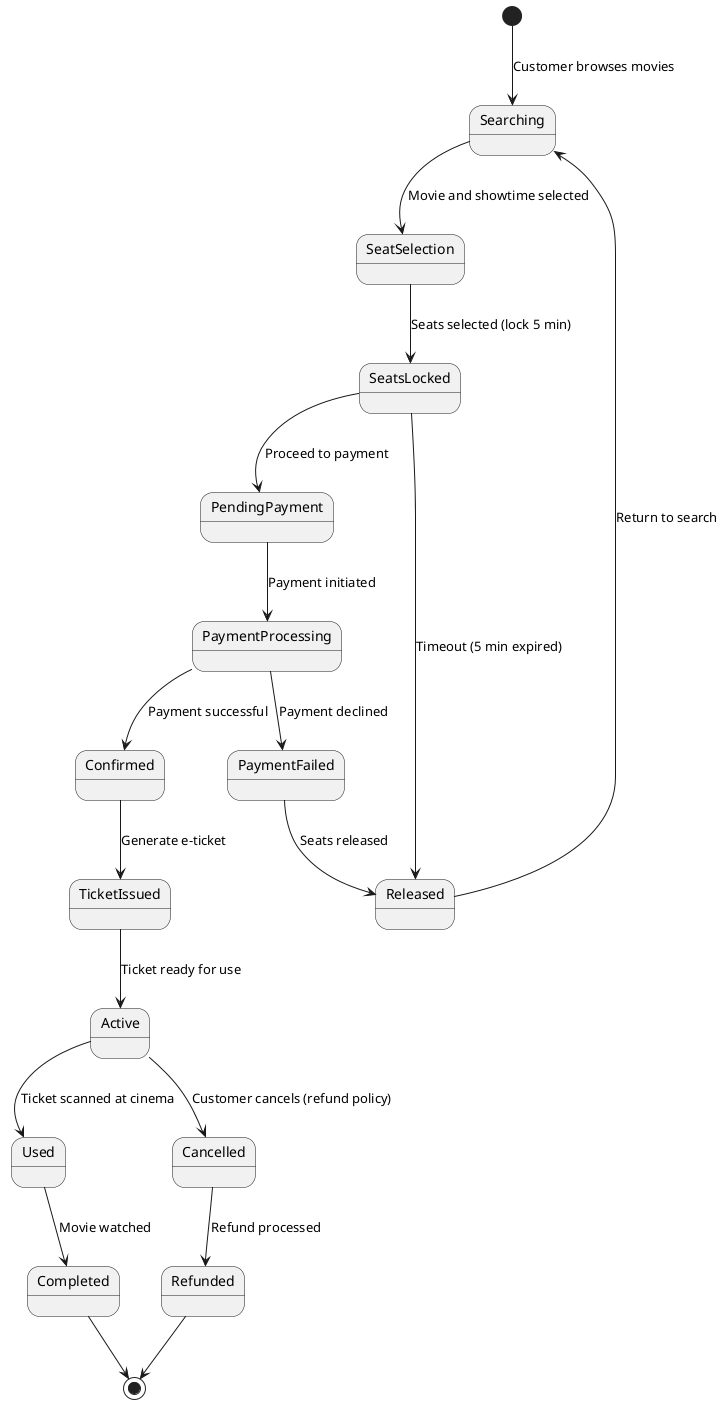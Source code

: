 @startuml Ticket Booking - State Diagram

[*] --> Searching : Customer browses movies

Searching --> SeatSelection : Movie and showtime selected
SeatSelection --> SeatsLocked : Seats selected (lock 5 min)

SeatsLocked --> PendingPayment : Proceed to payment
SeatsLocked --> Released : Timeout (5 min expired)

PendingPayment --> PaymentProcessing : Payment initiated
PaymentProcessing --> Confirmed : Payment successful
PaymentProcessing --> PaymentFailed : Payment declined

PaymentFailed --> Released : Seats released
Confirmed --> TicketIssued : Generate e-ticket

TicketIssued --> Active : Ticket ready for use
Active --> Used : Ticket scanned at cinema
Active --> Cancelled : Customer cancels (refund policy)

Used --> Completed : Movie watched
Cancelled --> Refunded : Refund processed

Refunded --> [*]
Completed --> [*]
Released --> Searching : Return to search

@enduml
